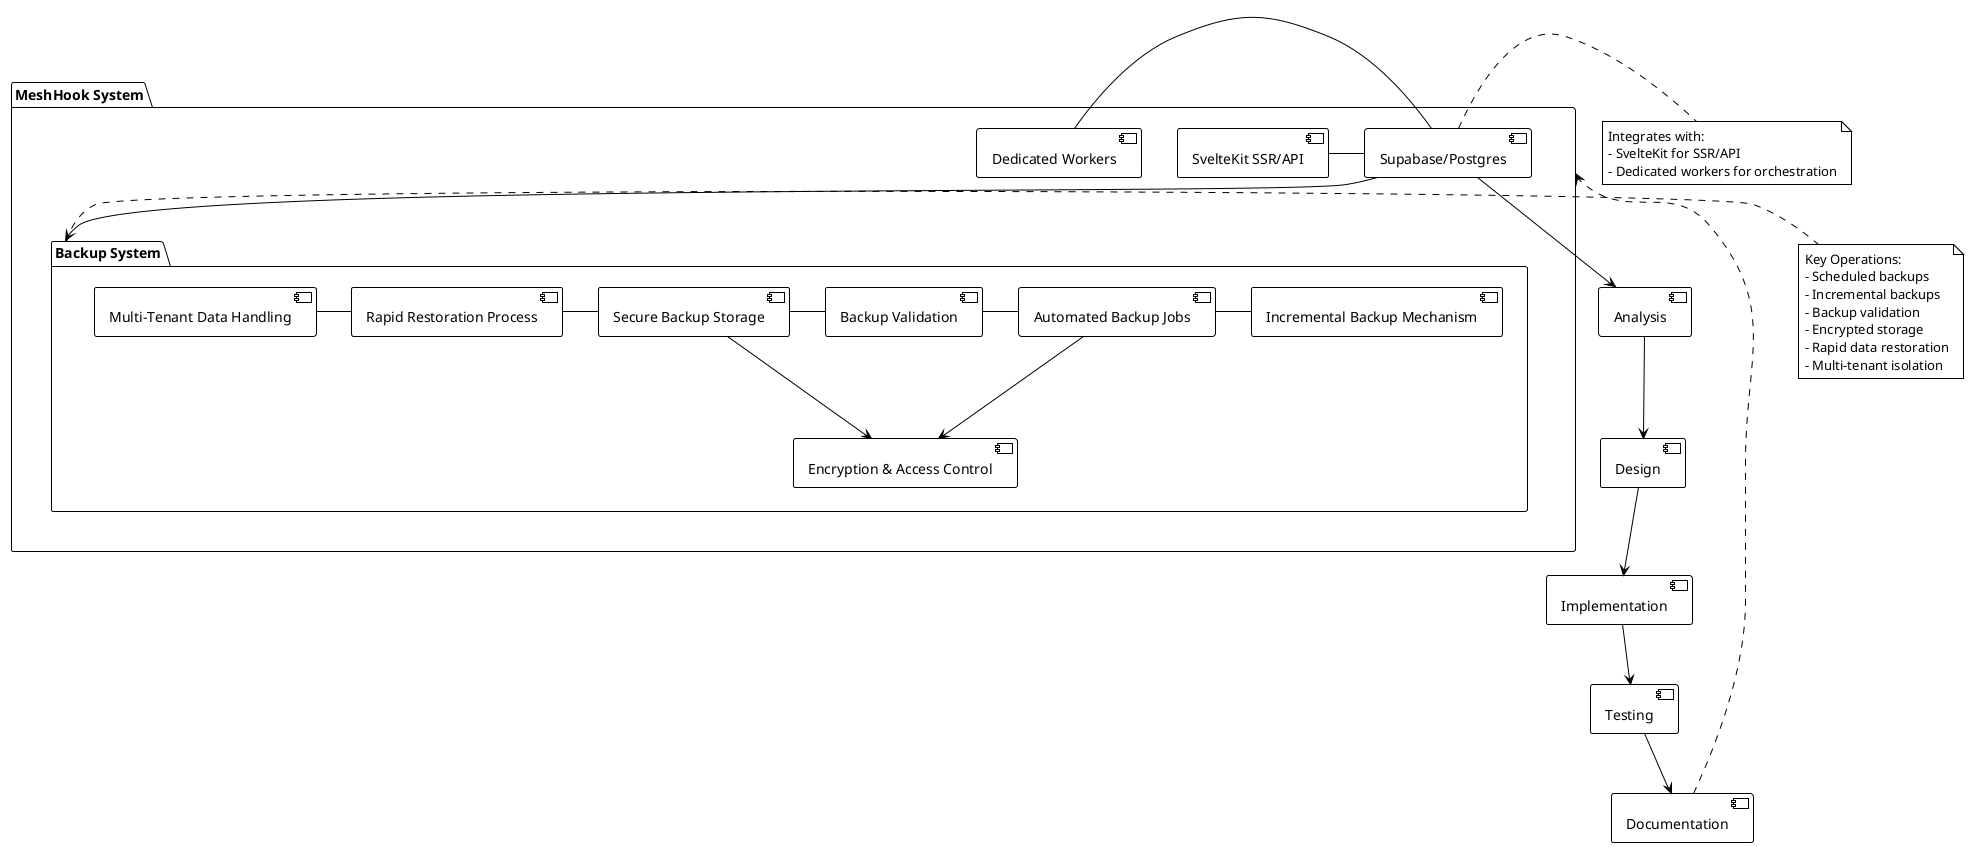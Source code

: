 @startuml
!theme plain

package "MeshHook System" {
    [SvelteKit SSR/API] - [Supabase/Postgres]
    [Dedicated Workers] - [Supabase/Postgres]
    [Supabase/Postgres] --> [Backup System]

    package "Backup System" {
        [Automated Backup Jobs] - [Incremental Backup Mechanism]
        [Backup Validation] - [Automated Backup Jobs]
        [Secure Backup Storage] - [Backup Validation]
        [Rapid Restoration Process] - [Secure Backup Storage]
        [Multi-Tenant Data Handling] - [Rapid Restoration Process]
        [Automated Backup Jobs] --> [Encryption & Access Control]
        [Secure Backup Storage] --> [Encryption & Access Control]
    }
}

[Supabase/Postgres] --> [Analysis]
[Analysis] --> [Design]
[Design] --> [Implementation]
[Implementation] --> [Testing]
[Testing] --> [Documentation]
[Documentation] -.-> [MeshHook System]

note right of [Backup System]
  Key Operations:
  - Scheduled backups
  - Incremental backups
  - Backup validation
  - Encrypted storage
  - Rapid data restoration
  - Multi-tenant isolation
end note

note right of [Supabase/Postgres]
  Integrates with:
  - SvelteKit for SSR/API
  - Dedicated workers for orchestration
end note

@enduml